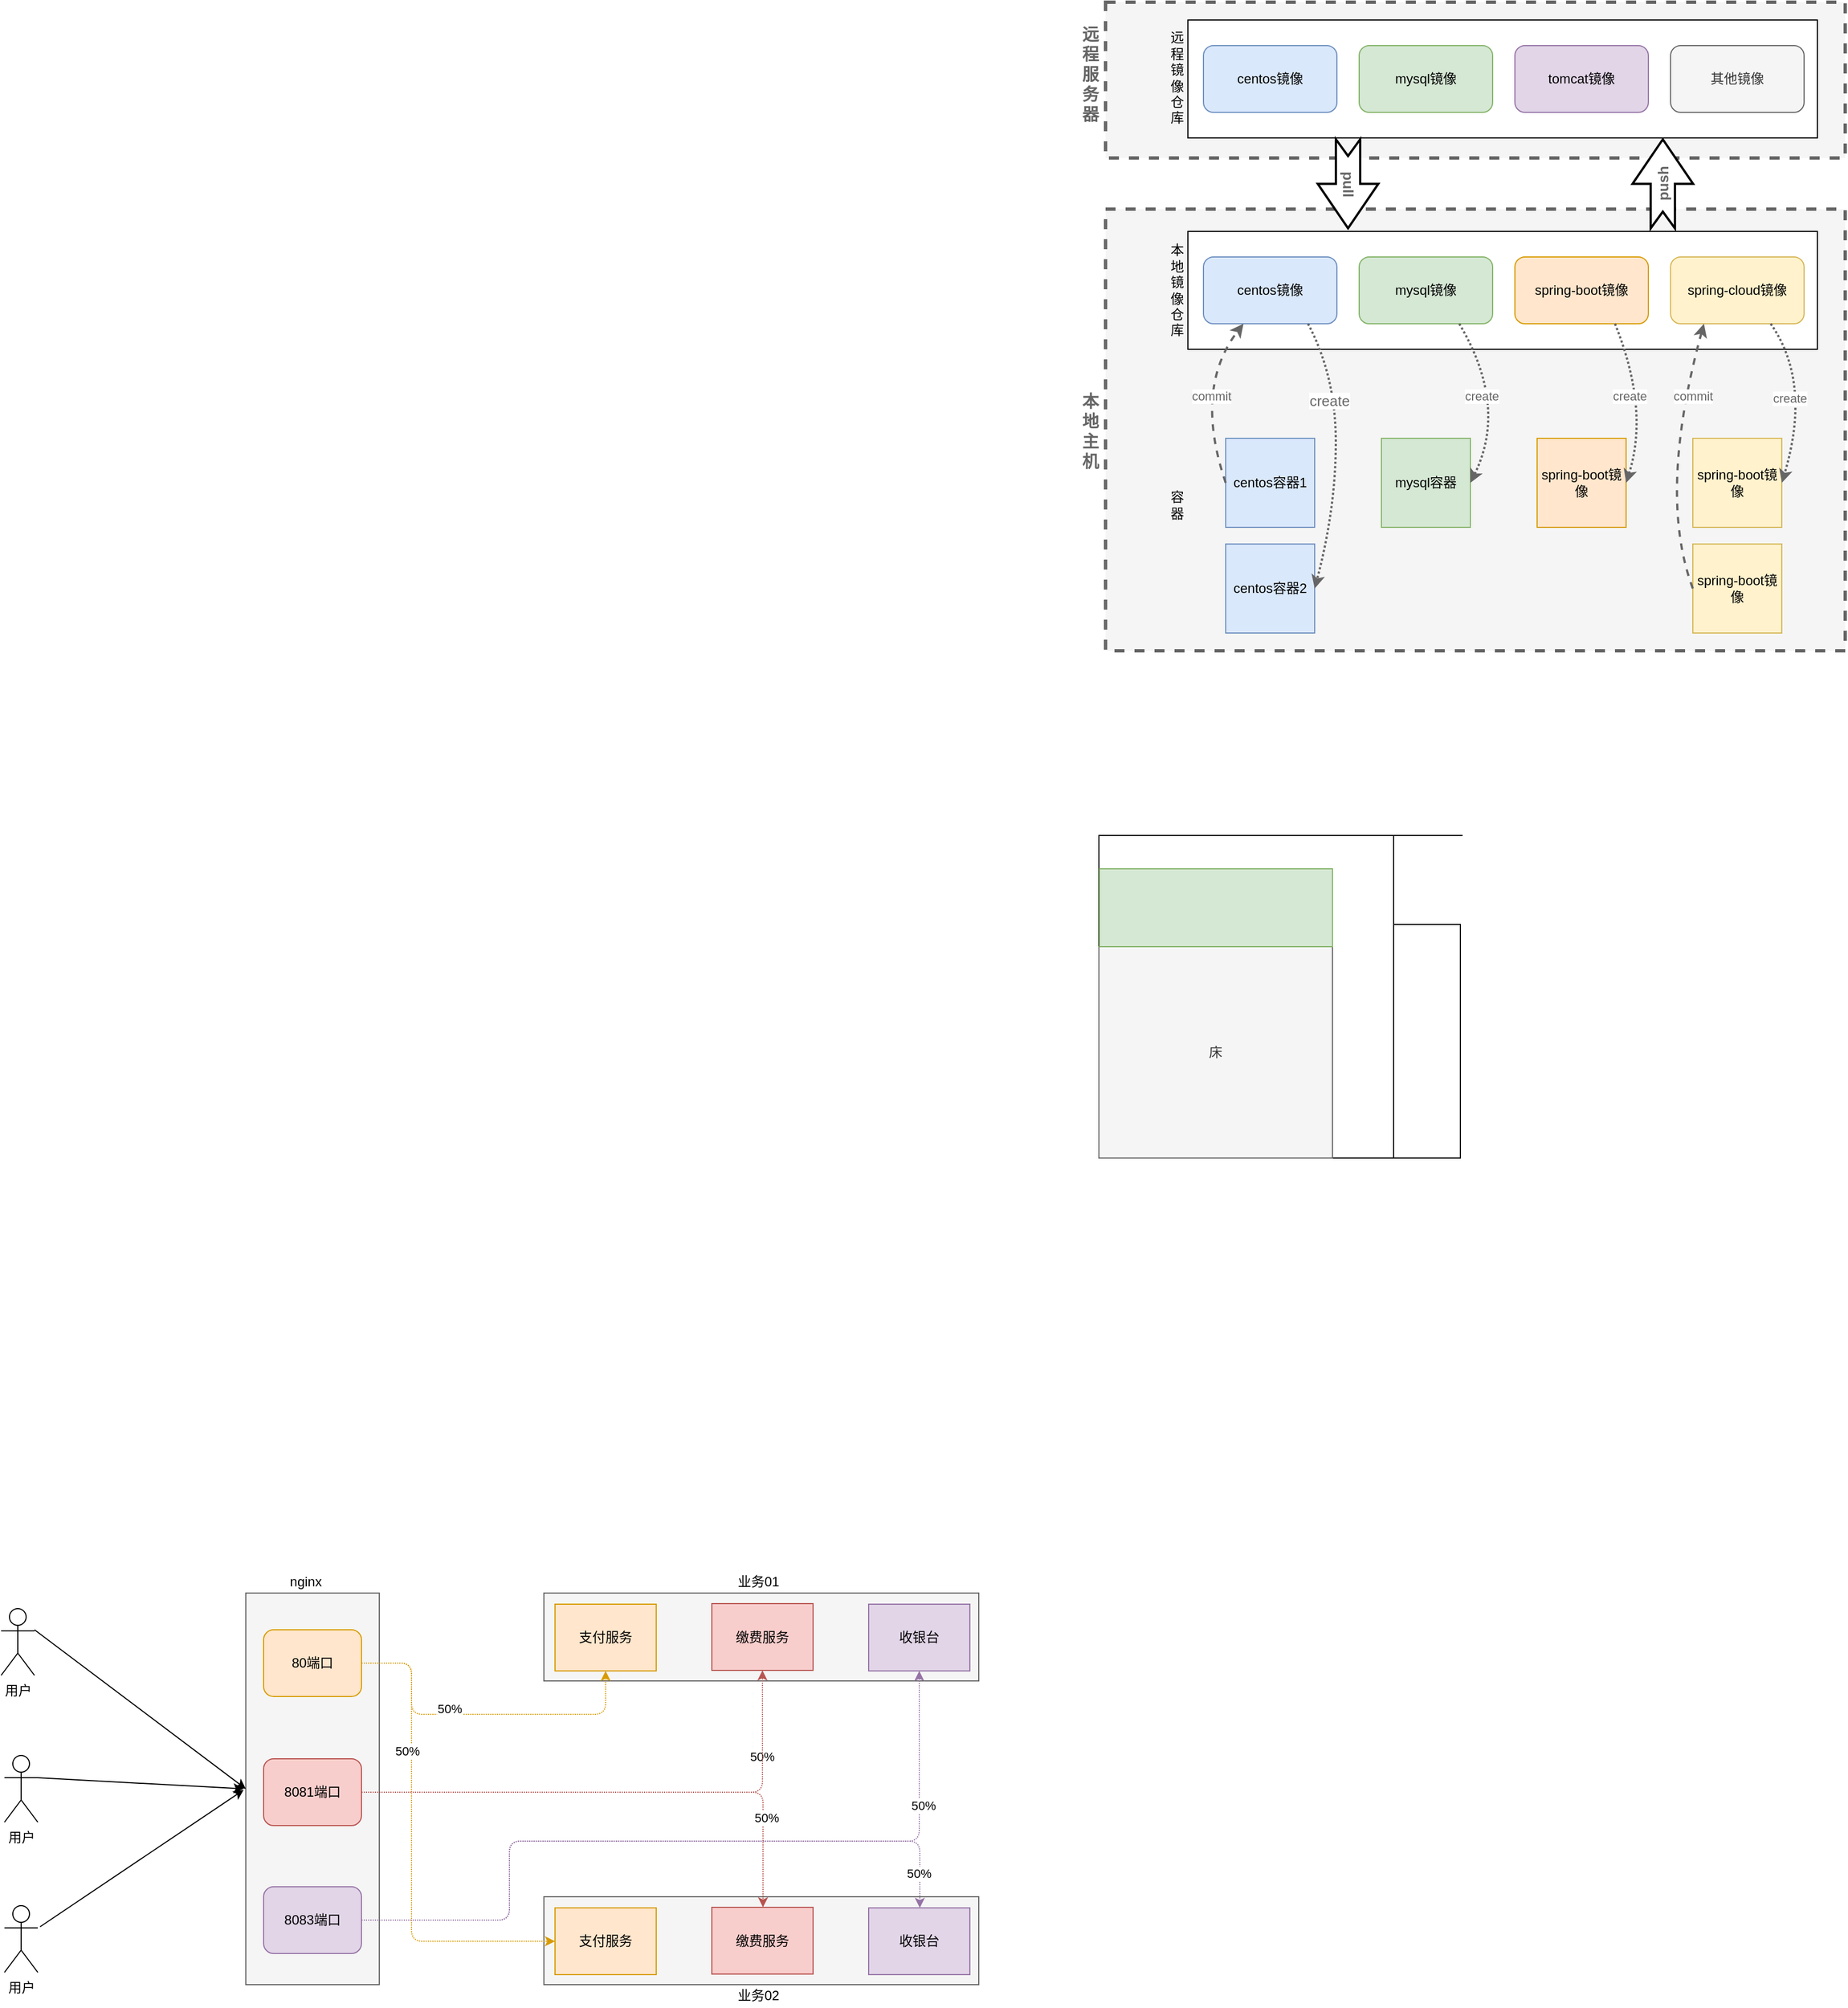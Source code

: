 <mxfile version="14.2.4" type="github">
  <diagram id="grPUzwxYhyK0WoTHSMgn" name="第 1 页">
    <mxGraphModel dx="2479" dy="643" grid="0" gridSize="10" guides="1" tooltips="1" connect="1" arrows="1" fold="1" page="0" pageScale="1" pageWidth="827" pageHeight="1169" math="0" shadow="0">
      <root>
        <mxCell id="0" />
        <mxCell id="1" parent="0" />
        <mxCell id="PUCx9wWwO43e30y1EaRS-30" value="" style="rounded=0;whiteSpace=wrap;html=1;dashed=1;strokeWidth=3;fillColor=#f5f5f5;strokeColor=#666666;fontColor=#333333;" parent="1" vertex="1">
          <mxGeometry x="143" y="527" width="665" height="397" as="geometry" />
        </mxCell>
        <mxCell id="PUCx9wWwO43e30y1EaRS-29" value="" style="rounded=0;whiteSpace=wrap;html=1;dashed=1;strokeWidth=3;fillColor=#f5f5f5;strokeColor=#666666;fontColor=#333333;" parent="1" vertex="1">
          <mxGeometry x="143" y="341" width="665" height="140" as="geometry" />
        </mxCell>
        <mxCell id="PUCx9wWwO43e30y1EaRS-1" value="" style="rounded=0;whiteSpace=wrap;html=1;" parent="1" vertex="1">
          <mxGeometry x="217" y="357" width="566" height="106" as="geometry" />
        </mxCell>
        <mxCell id="PUCx9wWwO43e30y1EaRS-3" value="centos镜像" style="rounded=1;whiteSpace=wrap;html=1;fillColor=#dae8fc;strokeColor=#6c8ebf;" parent="1" vertex="1">
          <mxGeometry x="231" y="380" width="120" height="60" as="geometry" />
        </mxCell>
        <mxCell id="PUCx9wWwO43e30y1EaRS-5" value="mysql镜像" style="rounded=1;whiteSpace=wrap;html=1;fillColor=#d5e8d4;strokeColor=#82b366;" parent="1" vertex="1">
          <mxGeometry x="371" y="380" width="120" height="60" as="geometry" />
        </mxCell>
        <mxCell id="PUCx9wWwO43e30y1EaRS-6" value="tomcat镜像" style="rounded=1;whiteSpace=wrap;html=1;fillColor=#e1d5e7;strokeColor=#9673a6;" parent="1" vertex="1">
          <mxGeometry x="511" y="380" width="120" height="60" as="geometry" />
        </mxCell>
        <mxCell id="PUCx9wWwO43e30y1EaRS-7" value="其他镜像" style="rounded=1;whiteSpace=wrap;html=1;fillColor=#f5f5f5;strokeColor=#666666;fontColor=#333333;" parent="1" vertex="1">
          <mxGeometry x="651" y="380" width="120" height="60" as="geometry" />
        </mxCell>
        <mxCell id="PUCx9wWwO43e30y1EaRS-14" value="" style="rounded=0;whiteSpace=wrap;html=1;" parent="1" vertex="1">
          <mxGeometry x="217" y="547" width="566" height="106" as="geometry" />
        </mxCell>
        <mxCell id="PUCx9wWwO43e30y1EaRS-15" value="centos镜像" style="rounded=1;whiteSpace=wrap;html=1;fillColor=#dae8fc;strokeColor=#6c8ebf;" parent="1" vertex="1">
          <mxGeometry x="231" y="570" width="120" height="60" as="geometry" />
        </mxCell>
        <mxCell id="PUCx9wWwO43e30y1EaRS-16" value="mysql镜像" style="rounded=1;whiteSpace=wrap;html=1;fillColor=#d5e8d4;strokeColor=#82b366;" parent="1" vertex="1">
          <mxGeometry x="371" y="570" width="120" height="60" as="geometry" />
        </mxCell>
        <mxCell id="PUCx9wWwO43e30y1EaRS-17" value="spring-boot镜像" style="rounded=1;whiteSpace=wrap;html=1;fillColor=#ffe6cc;strokeColor=#d79b00;" parent="1" vertex="1">
          <mxGeometry x="511" y="570" width="120" height="60" as="geometry" />
        </mxCell>
        <mxCell id="PUCx9wWwO43e30y1EaRS-18" value="spring-cloud镜像" style="rounded=1;whiteSpace=wrap;html=1;fillColor=#fff2cc;strokeColor=#d6b656;" parent="1" vertex="1">
          <mxGeometry x="651" y="570" width="120" height="60" as="geometry" />
        </mxCell>
        <mxCell id="PUCx9wWwO43e30y1EaRS-20" value="centos容器2" style="whiteSpace=wrap;html=1;aspect=fixed;fillColor=#dae8fc;strokeColor=#6c8ebf;" parent="1" vertex="1">
          <mxGeometry x="251" y="828" width="80" height="80" as="geometry" />
        </mxCell>
        <mxCell id="PUCx9wWwO43e30y1EaRS-21" value="centos容器1" style="whiteSpace=wrap;html=1;aspect=fixed;fillColor=#dae8fc;strokeColor=#6c8ebf;" parent="1" vertex="1">
          <mxGeometry x="251" y="733" width="80" height="80" as="geometry" />
        </mxCell>
        <mxCell id="PUCx9wWwO43e30y1EaRS-22" value="mysql容器" style="whiteSpace=wrap;html=1;aspect=fixed;fillColor=#d5e8d4;strokeColor=#82b366;" parent="1" vertex="1">
          <mxGeometry x="391" y="733" width="80" height="80" as="geometry" />
        </mxCell>
        <mxCell id="PUCx9wWwO43e30y1EaRS-23" value="spring-boot镜像" style="whiteSpace=wrap;html=1;aspect=fixed;fillColor=#ffe6cc;strokeColor=#d79b00;" parent="1" vertex="1">
          <mxGeometry x="531" y="733" width="80" height="80" as="geometry" />
        </mxCell>
        <mxCell id="PUCx9wWwO43e30y1EaRS-24" value="spring-boot镜像" style="whiteSpace=wrap;html=1;aspect=fixed;fillColor=#fff2cc;strokeColor=#d6b656;" parent="1" vertex="1">
          <mxGeometry x="671" y="733" width="80" height="80" as="geometry" />
        </mxCell>
        <mxCell id="PUCx9wWwO43e30y1EaRS-31" value="远&lt;br style=&quot;font-size: 12px;&quot;&gt;程&lt;br style=&quot;font-size: 12px;&quot;&gt;镜&lt;br style=&quot;font-size: 12px;&quot;&gt;像&lt;br style=&quot;font-size: 12px;&quot;&gt;仓&lt;br style=&quot;font-size: 12px;&quot;&gt;库" style="text;html=1;strokeColor=none;fillColor=none;align=center;verticalAlign=middle;whiteSpace=wrap;rounded=0;dashed=1;fontSize=12;" parent="1" vertex="1">
          <mxGeometry x="181" y="354" width="53" height="109" as="geometry" />
        </mxCell>
        <mxCell id="PUCx9wWwO43e30y1EaRS-33" value="远&lt;br&gt;程&lt;br&gt;服&lt;br&gt;务&lt;br&gt;器" style="text;html=1;strokeColor=none;fillColor=none;align=center;verticalAlign=middle;whiteSpace=wrap;rounded=0;dashed=1;fontSize=15;fontColor=#666666;fontStyle=1" parent="1" vertex="1">
          <mxGeometry x="103" y="357" width="53" height="96" as="geometry" />
        </mxCell>
        <mxCell id="PUCx9wWwO43e30y1EaRS-35" value="本&lt;br&gt;地&lt;br&gt;主&lt;br&gt;机" style="text;html=1;strokeColor=none;fillColor=none;align=center;verticalAlign=middle;whiteSpace=wrap;rounded=0;dashed=1;fontSize=15;fontColor=#666666;fontStyle=1" parent="1" vertex="1">
          <mxGeometry x="103" y="677.5" width="53" height="96" as="geometry" />
        </mxCell>
        <mxCell id="PUCx9wWwO43e30y1EaRS-36" value="本&lt;br&gt;地&lt;br&gt;镜&lt;br&gt;像&lt;br&gt;仓&lt;br&gt;库" style="text;html=1;strokeColor=none;fillColor=none;align=center;verticalAlign=middle;whiteSpace=wrap;rounded=0;dashed=1;fontSize=12;" parent="1" vertex="1">
          <mxGeometry x="181" y="545.5" width="53" height="109" as="geometry" />
        </mxCell>
        <mxCell id="PUCx9wWwO43e30y1EaRS-39" value="容&lt;br&gt;器" style="text;html=1;strokeColor=none;fillColor=none;align=center;verticalAlign=middle;whiteSpace=wrap;rounded=0;dashed=1;fontSize=12;" parent="1" vertex="1">
          <mxGeometry x="181" y="738" width="53" height="109" as="geometry" />
        </mxCell>
        <mxCell id="PUCx9wWwO43e30y1EaRS-41" value="push" style="html=1;shadow=0;dashed=0;align=center;verticalAlign=middle;shape=mxgraph.arrows2.arrow;dy=0.6;dx=40;notch=15;strokeWidth=2;fontSize=13;fontColor=#666666;rotation=-90;fontStyle=1" parent="1" vertex="1">
          <mxGeometry x="604" y="477" width="80" height="54.5" as="geometry" />
        </mxCell>
        <mxCell id="PUCx9wWwO43e30y1EaRS-43" value="pull" style="html=1;shadow=0;dashed=0;align=center;verticalAlign=middle;shape=mxgraph.arrows2.arrow;dy=0.6;dx=40;notch=15;strokeWidth=2;fontSize=13;fontColor=#666666;rotation=90;fontStyle=1" parent="1" vertex="1">
          <mxGeometry x="321" y="477" width="80" height="54.5" as="geometry" />
        </mxCell>
        <mxCell id="PUCx9wWwO43e30y1EaRS-57" value="" style="endArrow=classic;html=1;fontSize=13;fontColor=#666666;entryX=1;entryY=0.5;entryDx=0;entryDy=0;curved=1;exitX=0.5;exitY=1;exitDx=0;exitDy=0;dashed=1;dashPattern=1 1;strokeWidth=2;strokeColor=#666666;" parent="1" edge="1" target="PUCx9wWwO43e30y1EaRS-20">
          <mxGeometry width="50" height="50" relative="1" as="geometry">
            <mxPoint x="325" y="630" as="sourcePoint" />
            <mxPoint x="362.84" y="781.8" as="targetPoint" />
            <Array as="points">
              <mxPoint x="350" y="677" />
              <mxPoint x="350" y="796" />
            </Array>
          </mxGeometry>
        </mxCell>
        <mxCell id="PUCx9wWwO43e30y1EaRS-58" value="create" style="edgeLabel;html=1;align=center;verticalAlign=middle;resizable=0;points=[];fontSize=13;fontColor=#666666;" parent="PUCx9wWwO43e30y1EaRS-57" vertex="1" connectable="0">
          <mxGeometry x="-0.275" y="13" relative="1" as="geometry">
            <mxPoint x="-19" y="-14.76" as="offset" />
          </mxGeometry>
        </mxCell>
        <mxCell id="PUCx9wWwO43e30y1EaRS-61" value="spring-boot镜像" style="whiteSpace=wrap;html=1;aspect=fixed;fillColor=#fff2cc;strokeColor=#d6b656;" parent="1" vertex="1">
          <mxGeometry x="671" y="828" width="80" height="80" as="geometry" />
        </mxCell>
        <mxCell id="g4EH2bi1lTmhtuftQM1r-1" value="" style="rounded=0;whiteSpace=wrap;html=1;" parent="1" vertex="1">
          <mxGeometry x="137" y="1090" width="265" height="290" as="geometry" />
        </mxCell>
        <mxCell id="g4EH2bi1lTmhtuftQM1r-2" value="" style="rounded=0;whiteSpace=wrap;html=1;" parent="1" vertex="1">
          <mxGeometry x="402" y="1170" width="60" height="210" as="geometry" />
        </mxCell>
        <mxCell id="g4EH2bi1lTmhtuftQM1r-3" value="" style="endArrow=none;html=1;exitX=1;exitY=0;exitDx=0;exitDy=0;" parent="1" source="g4EH2bi1lTmhtuftQM1r-1" edge="1">
          <mxGeometry width="50" height="50" relative="1" as="geometry">
            <mxPoint x="443" y="1150" as="sourcePoint" />
            <mxPoint x="464" y="1090" as="targetPoint" />
          </mxGeometry>
        </mxCell>
        <mxCell id="g4EH2bi1lTmhtuftQM1r-7" value="床" style="rounded=0;whiteSpace=wrap;html=1;fillColor=#f5f5f5;strokeColor=#666666;fontColor=#333333;glass=0;shadow=0;" parent="1" vertex="1">
          <mxGeometry x="137" y="1190" width="210" height="190" as="geometry" />
        </mxCell>
        <mxCell id="g4EH2bi1lTmhtuftQM1r-8" value="" style="rounded=0;whiteSpace=wrap;html=1;fillColor=#d5e8d4;strokeColor=#82b366;" parent="1" vertex="1">
          <mxGeometry x="137.5" y="1120" width="209.5" height="70" as="geometry" />
        </mxCell>
        <mxCell id="g4EH2bi1lTmhtuftQM1r-15" value="用户" style="shape=umlActor;verticalLabelPosition=bottom;verticalAlign=top;html=1;outlineConnect=0;rounded=0;shadow=0;glass=0;" parent="1" vertex="1">
          <mxGeometry x="-850" y="1785" width="30" height="60" as="geometry" />
        </mxCell>
        <mxCell id="g4EH2bi1lTmhtuftQM1r-16" value="用户" style="shape=umlActor;verticalLabelPosition=bottom;verticalAlign=top;html=1;outlineConnect=0;rounded=0;shadow=0;glass=0;" parent="1" vertex="1">
          <mxGeometry x="-847" y="1917" width="30" height="60" as="geometry" />
        </mxCell>
        <mxCell id="g4EH2bi1lTmhtuftQM1r-17" value="用户" style="shape=umlActor;verticalLabelPosition=bottom;verticalAlign=top;html=1;outlineConnect=0;rounded=0;shadow=0;glass=0;" parent="1" vertex="1">
          <mxGeometry x="-847" y="2052" width="30" height="60" as="geometry" />
        </mxCell>
        <mxCell id="g4EH2bi1lTmhtuftQM1r-18" value="" style="rounded=0;whiteSpace=wrap;html=1;shadow=0;glass=0;fillColor=#f5f5f5;strokeColor=#666666;fontColor=#333333;" parent="1" vertex="1">
          <mxGeometry x="-630" y="1771" width="120" height="352" as="geometry" />
        </mxCell>
        <mxCell id="g4EH2bi1lTmhtuftQM1r-19" value="nginx" style="text;html=1;strokeColor=none;fillColor=none;align=center;verticalAlign=middle;whiteSpace=wrap;rounded=0;shadow=0;glass=0;" parent="1" vertex="1">
          <mxGeometry x="-596" y="1751" width="40" height="20" as="geometry" />
        </mxCell>
        <mxCell id="g4EH2bi1lTmhtuftQM1r-20" value="80端口" style="rounded=1;whiteSpace=wrap;html=1;shadow=0;glass=0;fillColor=#ffe6cc;strokeColor=#d79b00;" parent="1" vertex="1">
          <mxGeometry x="-614" y="1804" width="88" height="60" as="geometry" />
        </mxCell>
        <mxCell id="g4EH2bi1lTmhtuftQM1r-21" value="8081端口" style="rounded=1;whiteSpace=wrap;html=1;shadow=0;glass=0;fillColor=#f8cecc;strokeColor=#b85450;" parent="1" vertex="1">
          <mxGeometry x="-614" y="1920" width="88" height="60" as="geometry" />
        </mxCell>
        <mxCell id="g4EH2bi1lTmhtuftQM1r-22" value="8083端口" style="rounded=1;whiteSpace=wrap;html=1;shadow=0;glass=0;fillColor=#e1d5e7;strokeColor=#9673a6;" parent="1" vertex="1">
          <mxGeometry x="-614" y="2035" width="88" height="60" as="geometry" />
        </mxCell>
        <mxCell id="g4EH2bi1lTmhtuftQM1r-23" value="" style="rounded=0;whiteSpace=wrap;html=1;shadow=0;glass=0;fillColor=#f5f5f5;strokeColor=#666666;fontColor=#333333;" parent="1" vertex="1">
          <mxGeometry x="-362" y="1771" width="391" height="79" as="geometry" />
        </mxCell>
        <mxCell id="g4EH2bi1lTmhtuftQM1r-24" value="支付服务" style="rounded=0;whiteSpace=wrap;html=1;shadow=0;glass=0;fillColor=#ffe6cc;strokeColor=#d79b00;" parent="1" vertex="1">
          <mxGeometry x="-352" y="1781" width="91" height="60" as="geometry" />
        </mxCell>
        <mxCell id="g4EH2bi1lTmhtuftQM1r-26" value="缴费服务" style="rounded=0;whiteSpace=wrap;html=1;shadow=0;glass=0;fillColor=#f8cecc;strokeColor=#b85450;" parent="1" vertex="1">
          <mxGeometry x="-211" y="1780.5" width="91" height="60" as="geometry" />
        </mxCell>
        <mxCell id="g4EH2bi1lTmhtuftQM1r-27" value="收银台" style="rounded=0;whiteSpace=wrap;html=1;shadow=0;glass=0;fillColor=#e1d5e7;strokeColor=#9673a6;" parent="1" vertex="1">
          <mxGeometry x="-70" y="1781" width="91" height="60" as="geometry" />
        </mxCell>
        <mxCell id="g4EH2bi1lTmhtuftQM1r-28" value="" style="rounded=0;whiteSpace=wrap;html=1;shadow=0;glass=0;fillColor=#f5f5f5;strokeColor=#666666;fontColor=#333333;" parent="1" vertex="1">
          <mxGeometry x="-362" y="2044" width="391" height="79" as="geometry" />
        </mxCell>
        <mxCell id="g4EH2bi1lTmhtuftQM1r-29" value="支付服务" style="rounded=0;whiteSpace=wrap;html=1;shadow=0;glass=0;fillColor=#ffe6cc;strokeColor=#d79b00;" parent="1" vertex="1">
          <mxGeometry x="-352" y="2054" width="91" height="60" as="geometry" />
        </mxCell>
        <mxCell id="g4EH2bi1lTmhtuftQM1r-30" value="缴费服务" style="rounded=0;whiteSpace=wrap;html=1;shadow=0;glass=0;fillColor=#f8cecc;strokeColor=#b85450;" parent="1" vertex="1">
          <mxGeometry x="-211" y="2053.5" width="91" height="60" as="geometry" />
        </mxCell>
        <mxCell id="g4EH2bi1lTmhtuftQM1r-31" value="收银台" style="rounded=0;whiteSpace=wrap;html=1;shadow=0;glass=0;fillColor=#e1d5e7;strokeColor=#9673a6;" parent="1" vertex="1">
          <mxGeometry x="-70" y="2054" width="91" height="60" as="geometry" />
        </mxCell>
        <mxCell id="g4EH2bi1lTmhtuftQM1r-34" value="" style="endArrow=classic;html=1;entryX=0;entryY=0.5;entryDx=0;entryDy=0;" parent="1" target="g4EH2bi1lTmhtuftQM1r-18" edge="1">
          <mxGeometry width="50" height="50" relative="1" as="geometry">
            <mxPoint x="-820" y="1804" as="sourcePoint" />
            <mxPoint x="-770" y="1754" as="targetPoint" />
          </mxGeometry>
        </mxCell>
        <mxCell id="g4EH2bi1lTmhtuftQM1r-36" value="" style="endArrow=classic;html=1;exitX=1;exitY=0.333;exitDx=0;exitDy=0;exitPerimeter=0;" parent="1" source="g4EH2bi1lTmhtuftQM1r-16" edge="1">
          <mxGeometry width="50" height="50" relative="1" as="geometry">
            <mxPoint x="-810" y="1814" as="sourcePoint" />
            <mxPoint x="-632" y="1947" as="targetPoint" />
          </mxGeometry>
        </mxCell>
        <mxCell id="g4EH2bi1lTmhtuftQM1r-37" value="" style="endArrow=classic;html=1;" parent="1" edge="1">
          <mxGeometry width="50" height="50" relative="1" as="geometry">
            <mxPoint x="-815" y="2071" as="sourcePoint" />
            <mxPoint x="-632" y="1948" as="targetPoint" />
          </mxGeometry>
        </mxCell>
        <mxCell id="g4EH2bi1lTmhtuftQM1r-38" value="" style="endArrow=classic;html=1;entryX=0.5;entryY=1;entryDx=0;entryDy=0;exitX=1;exitY=0.5;exitDx=0;exitDy=0;edgeStyle=orthogonalEdgeStyle;fillColor=#ffe6cc;strokeColor=#d79b00;dashed=1;dashPattern=1 1;" parent="1" source="g4EH2bi1lTmhtuftQM1r-20" target="g4EH2bi1lTmhtuftQM1r-24" edge="1">
          <mxGeometry width="50" height="50" relative="1" as="geometry">
            <mxPoint x="-790" y="1834" as="sourcePoint" />
            <mxPoint x="-600" y="1977" as="targetPoint" />
            <Array as="points">
              <mxPoint x="-481" y="1834" />
              <mxPoint x="-481" y="1880" />
              <mxPoint x="-306" y="1880" />
            </Array>
          </mxGeometry>
        </mxCell>
        <mxCell id="g4EH2bi1lTmhtuftQM1r-40" value="50%" style="edgeLabel;html=1;align=center;verticalAlign=middle;resizable=0;points=[];" parent="g4EH2bi1lTmhtuftQM1r-38" vertex="1" connectable="0">
          <mxGeometry x="0.071" y="5" relative="1" as="geometry">
            <mxPoint x="-38" as="offset" />
          </mxGeometry>
        </mxCell>
        <mxCell id="g4EH2bi1lTmhtuftQM1r-39" value="" style="endArrow=classic;html=1;entryX=0;entryY=0.5;entryDx=0;entryDy=0;exitX=1;exitY=0.5;exitDx=0;exitDy=0;edgeStyle=orthogonalEdgeStyle;fillColor=#ffe6cc;strokeColor=#d79b00;dashed=1;dashPattern=1 1;" parent="1" target="g4EH2bi1lTmhtuftQM1r-29" edge="1">
          <mxGeometry width="50" height="50" relative="1" as="geometry">
            <mxPoint x="-526" y="1834" as="sourcePoint" />
            <mxPoint x="-306.5" y="1841" as="targetPoint" />
            <Array as="points">
              <mxPoint x="-481" y="1834" />
              <mxPoint x="-481" y="2084" />
            </Array>
          </mxGeometry>
        </mxCell>
        <mxCell id="g4EH2bi1lTmhtuftQM1r-41" value="50%" style="edgeLabel;html=1;align=center;verticalAlign=middle;resizable=0;points=[];" parent="g4EH2bi1lTmhtuftQM1r-39" vertex="1" connectable="0">
          <mxGeometry x="-0.262" y="3" relative="1" as="geometry">
            <mxPoint x="311.5" y="-28" as="offset" />
          </mxGeometry>
        </mxCell>
        <mxCell id="g4EH2bi1lTmhtuftQM1r-42" value="" style="endArrow=classic;html=1;entryX=0.5;entryY=1;entryDx=0;entryDy=0;exitX=1;exitY=0.5;exitDx=0;exitDy=0;edgeStyle=orthogonalEdgeStyle;fillColor=#f8cecc;strokeColor=#b85450;dashed=1;dashPattern=1 1;" parent="1" source="g4EH2bi1lTmhtuftQM1r-21" target="g4EH2bi1lTmhtuftQM1r-26" edge="1">
          <mxGeometry width="50" height="50" relative="1" as="geometry">
            <mxPoint x="-516" y="1844" as="sourcePoint" />
            <mxPoint x="-296.5" y="1851" as="targetPoint" />
            <Array as="points">
              <mxPoint x="-165" y="1950" />
            </Array>
          </mxGeometry>
        </mxCell>
        <mxCell id="g4EH2bi1lTmhtuftQM1r-43" value="50%" style="edgeLabel;html=1;align=center;verticalAlign=middle;resizable=0;points=[];" parent="g4EH2bi1lTmhtuftQM1r-42" vertex="1" connectable="0">
          <mxGeometry x="0.071" y="5" relative="1" as="geometry">
            <mxPoint x="-211" y="-32" as="offset" />
          </mxGeometry>
        </mxCell>
        <mxCell id="g4EH2bi1lTmhtuftQM1r-44" value="" style="endArrow=classic;html=1;exitX=1;exitY=0.5;exitDx=0;exitDy=0;edgeStyle=orthogonalEdgeStyle;fillColor=#f8cecc;strokeColor=#b85450;dashed=1;dashPattern=1 1;" parent="1" target="g4EH2bi1lTmhtuftQM1r-30" edge="1">
          <mxGeometry width="50" height="50" relative="1" as="geometry">
            <mxPoint x="-526" y="1950" as="sourcePoint" />
            <mxPoint x="-165.5" y="1840.5" as="targetPoint" />
            <Array as="points">
              <mxPoint x="-165" y="1950" />
            </Array>
          </mxGeometry>
        </mxCell>
        <mxCell id="g4EH2bi1lTmhtuftQM1r-45" value="50%" style="edgeLabel;html=1;align=center;verticalAlign=middle;resizable=0;points=[];" parent="g4EH2bi1lTmhtuftQM1r-44" vertex="1" connectable="0">
          <mxGeometry x="0.071" y="5" relative="1" as="geometry">
            <mxPoint x="115" y="28" as="offset" />
          </mxGeometry>
        </mxCell>
        <mxCell id="g4EH2bi1lTmhtuftQM1r-48" value="" style="endArrow=classic;html=1;entryX=0.5;entryY=1;entryDx=0;entryDy=0;exitX=1;exitY=0.5;exitDx=0;exitDy=0;edgeStyle=orthogonalEdgeStyle;fillColor=#e1d5e7;strokeColor=#9673a6;dashed=1;dashPattern=1 1;" parent="1" source="g4EH2bi1lTmhtuftQM1r-22" target="g4EH2bi1lTmhtuftQM1r-27" edge="1">
          <mxGeometry width="50" height="50" relative="1" as="geometry">
            <mxPoint x="-516" y="1844" as="sourcePoint" />
            <mxPoint x="-342" y="2094" as="targetPoint" />
            <Array as="points">
              <mxPoint x="-393" y="2065" />
              <mxPoint x="-393" y="1994" />
              <mxPoint x="-24" y="1994" />
            </Array>
          </mxGeometry>
        </mxCell>
        <mxCell id="g4EH2bi1lTmhtuftQM1r-49" value="50%" style="edgeLabel;html=1;align=center;verticalAlign=middle;resizable=0;points=[];" parent="g4EH2bi1lTmhtuftQM1r-48" vertex="1" connectable="0">
          <mxGeometry x="-0.262" y="3" relative="1" as="geometry">
            <mxPoint x="308" y="-29" as="offset" />
          </mxGeometry>
        </mxCell>
        <mxCell id="g4EH2bi1lTmhtuftQM1r-50" value="" style="endArrow=classic;html=1;exitX=1;exitY=0.5;exitDx=0;exitDy=0;edgeStyle=orthogonalEdgeStyle;fillColor=#e1d5e7;strokeColor=#9673a6;dashed=1;dashPattern=1 1;" parent="1" target="g4EH2bi1lTmhtuftQM1r-31" edge="1">
          <mxGeometry width="50" height="50" relative="1" as="geometry">
            <mxPoint x="-526" y="2065" as="sourcePoint" />
            <mxPoint x="-24.5" y="1841" as="targetPoint" />
            <Array as="points">
              <mxPoint x="-393" y="2065" />
              <mxPoint x="-393" y="1994" />
              <mxPoint x="-24" y="1994" />
            </Array>
          </mxGeometry>
        </mxCell>
        <mxCell id="g4EH2bi1lTmhtuftQM1r-51" value="50%" style="edgeLabel;html=1;align=center;verticalAlign=middle;resizable=0;points=[];" parent="g4EH2bi1lTmhtuftQM1r-50" vertex="1" connectable="0">
          <mxGeometry x="-0.262" y="3" relative="1" as="geometry">
            <mxPoint x="338.5" y="32" as="offset" />
          </mxGeometry>
        </mxCell>
        <mxCell id="g4EH2bi1lTmhtuftQM1r-52" value="业务01" style="text;html=1;strokeColor=none;fillColor=none;align=center;verticalAlign=middle;whiteSpace=wrap;rounded=0;shadow=0;glass=0;" parent="1" vertex="1">
          <mxGeometry x="-189" y="1751" width="40" height="20" as="geometry" />
        </mxCell>
        <mxCell id="g4EH2bi1lTmhtuftQM1r-53" value="业务02" style="text;html=1;strokeColor=none;fillColor=none;align=center;verticalAlign=middle;whiteSpace=wrap;rounded=0;shadow=0;glass=0;" parent="1" vertex="1">
          <mxGeometry x="-189" y="2123" width="40" height="20" as="geometry" />
        </mxCell>
        <mxCell id="mzyUFagHfMeJl29pn3YF-11" value="" style="endArrow=classic;html=1;dashed=1;exitX=0;exitY=0.5;exitDx=0;exitDy=0;curved=1;fillColor=none;shadow=0;labelBorderColor=none;endSize=6;startSize=6;strokeWidth=2;strokeColor=#666666;" edge="1" parent="1" source="PUCx9wWwO43e30y1EaRS-21">
          <mxGeometry width="50" height="50" relative="1" as="geometry">
            <mxPoint x="319" y="800" as="sourcePoint" />
            <mxPoint x="267" y="630" as="targetPoint" />
            <Array as="points">
              <mxPoint x="222" y="688" />
            </Array>
          </mxGeometry>
        </mxCell>
        <mxCell id="mzyUFagHfMeJl29pn3YF-27" value="commit" style="edgeLabel;html=1;align=center;verticalAlign=middle;resizable=0;points=[];fontColor=#666666;" vertex="1" connectable="0" parent="mzyUFagHfMeJl29pn3YF-11">
          <mxGeometry x="0.325" y="-3" relative="1" as="geometry">
            <mxPoint x="2.31" y="19.75" as="offset" />
          </mxGeometry>
        </mxCell>
        <mxCell id="mzyUFagHfMeJl29pn3YF-32" value="" style="endArrow=classic;html=1;dashed=1;dashPattern=1 1;entryX=1;entryY=0.5;entryDx=0;entryDy=0;exitX=0.75;exitY=1;exitDx=0;exitDy=0;curved=1;fontColor=#666666;strokeWidth=2;strokeColor=#666666;" edge="1" parent="1" source="PUCx9wWwO43e30y1EaRS-16" target="PUCx9wWwO43e30y1EaRS-22">
          <mxGeometry width="50" height="50" relative="1" as="geometry">
            <mxPoint x="428" y="724" as="sourcePoint" />
            <mxPoint x="478" y="674" as="targetPoint" />
            <Array as="points">
              <mxPoint x="505" y="704" />
            </Array>
          </mxGeometry>
        </mxCell>
        <mxCell id="mzyUFagHfMeJl29pn3YF-33" value="create" style="edgeLabel;html=1;align=center;verticalAlign=middle;resizable=0;points=[];fontColor=#666666;" vertex="1" connectable="0" parent="mzyUFagHfMeJl29pn3YF-32">
          <mxGeometry x="-0.201" y="-10" relative="1" as="geometry">
            <mxPoint x="-4.54" y="4.17" as="offset" />
          </mxGeometry>
        </mxCell>
        <mxCell id="mzyUFagHfMeJl29pn3YF-34" value="" style="endArrow=classic;html=1;dashed=1;dashPattern=1 1;exitX=0.75;exitY=1;exitDx=0;exitDy=0;entryX=1;entryY=0.5;entryDx=0;entryDy=0;curved=1;fontColor=#666666;strokeWidth=2;strokeColor=#666666;" edge="1" parent="1" source="PUCx9wWwO43e30y1EaRS-17" target="PUCx9wWwO43e30y1EaRS-23">
          <mxGeometry width="50" height="50" relative="1" as="geometry">
            <mxPoint x="558" y="706" as="sourcePoint" />
            <mxPoint x="608" y="656" as="targetPoint" />
            <Array as="points">
              <mxPoint x="632" y="707" />
            </Array>
          </mxGeometry>
        </mxCell>
        <mxCell id="mzyUFagHfMeJl29pn3YF-35" value="create" style="edgeLabel;html=1;align=center;verticalAlign=middle;resizable=0;points=[];fontColor=#666666;" vertex="1" connectable="0" parent="mzyUFagHfMeJl29pn3YF-34">
          <mxGeometry x="-0.143" y="-7" relative="1" as="geometry">
            <mxPoint x="-4.98" y="1.61" as="offset" />
          </mxGeometry>
        </mxCell>
        <mxCell id="mzyUFagHfMeJl29pn3YF-36" value="" style="endArrow=classic;html=1;dashed=1;entryX=0.25;entryY=1;entryDx=0;entryDy=0;exitX=0;exitY=0.5;exitDx=0;exitDy=0;curved=1;fillColor=#f5f5f5;shadow=0;fontColor=#666666;strokeWidth=2;strokeColor=#666666;" edge="1" parent="1" source="PUCx9wWwO43e30y1EaRS-61" target="PUCx9wWwO43e30y1EaRS-18">
          <mxGeometry width="50" height="50" relative="1" as="geometry">
            <mxPoint x="620" y="851" as="sourcePoint" />
            <mxPoint x="670" y="801" as="targetPoint" />
            <Array as="points">
              <mxPoint x="639" y="783" />
            </Array>
          </mxGeometry>
        </mxCell>
        <mxCell id="mzyUFagHfMeJl29pn3YF-38" value="commit" style="edgeLabel;html=1;align=center;verticalAlign=middle;resizable=0;points=[];fontColor=#666666;" vertex="1" connectable="0" parent="mzyUFagHfMeJl29pn3YF-36">
          <mxGeometry x="0.444" y="-1" relative="1" as="geometry">
            <mxPoint x="7.43" y="-2.27" as="offset" />
          </mxGeometry>
        </mxCell>
        <mxCell id="mzyUFagHfMeJl29pn3YF-37" value="" style="endArrow=classic;html=1;dashed=1;exitX=0.75;exitY=1;exitDx=0;exitDy=0;entryX=1;entryY=0.5;entryDx=0;entryDy=0;curved=1;dashPattern=1 1;fontColor=#666666;strokeWidth=2;strokeColor=#666666;" edge="1" parent="1" source="PUCx9wWwO43e30y1EaRS-18" target="PUCx9wWwO43e30y1EaRS-24">
          <mxGeometry width="50" height="50" relative="1" as="geometry">
            <mxPoint x="730" y="698" as="sourcePoint" />
            <mxPoint x="780" y="648" as="targetPoint" />
            <Array as="points">
              <mxPoint x="778" y="683" />
            </Array>
          </mxGeometry>
        </mxCell>
        <mxCell id="mzyUFagHfMeJl29pn3YF-39" value="create" style="edgeLabel;html=1;align=center;verticalAlign=middle;resizable=0;points=[];fontColor=#666666;" vertex="1" connectable="0" parent="mzyUFagHfMeJl29pn3YF-37">
          <mxGeometry x="-0.025" y="-12" relative="1" as="geometry">
            <mxPoint x="-4.88" y="4.38" as="offset" />
          </mxGeometry>
        </mxCell>
      </root>
    </mxGraphModel>
  </diagram>
</mxfile>
